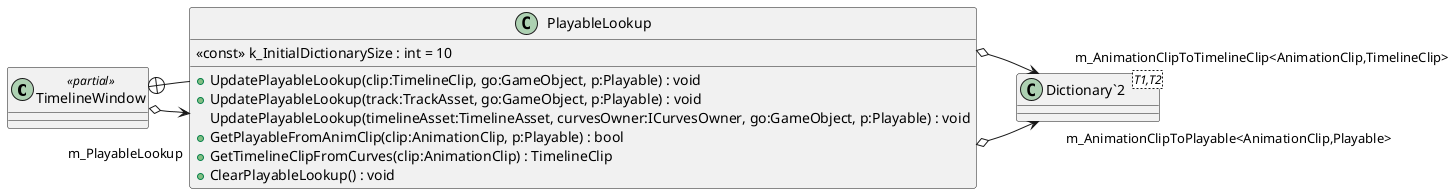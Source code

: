 @startuml
class TimelineWindow <<partial>> {
}
class PlayableLookup {
    <<const>> k_InitialDictionarySize : int = 10
    + UpdatePlayableLookup(clip:TimelineClip, go:GameObject, p:Playable) : void
    + UpdatePlayableLookup(track:TrackAsset, go:GameObject, p:Playable) : void
    UpdatePlayableLookup(timelineAsset:TimelineAsset, curvesOwner:ICurvesOwner, go:GameObject, p:Playable) : void
    + GetPlayableFromAnimClip(clip:AnimationClip, p:Playable) : bool
    + GetTimelineClipFromCurves(clip:AnimationClip) : TimelineClip
    + ClearPlayableLookup() : void
}
class "Dictionary`2"<T1,T2> {
}
TimelineWindow o-> "m_PlayableLookup" PlayableLookup
TimelineWindow +-- PlayableLookup
PlayableLookup o-> "m_AnimationClipToPlayable<AnimationClip,Playable>" "Dictionary`2"
PlayableLookup o-> "m_AnimationClipToTimelineClip<AnimationClip,TimelineClip>" "Dictionary`2"
@enduml
